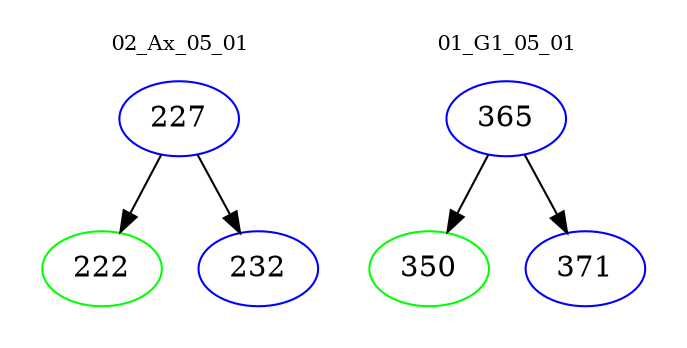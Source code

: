 digraph{
subgraph cluster_0 {
color = white
label = "02_Ax_05_01";
fontsize=10;
T0_227 [label="227", color="blue"]
T0_227 -> T0_222 [color="black"]
T0_222 [label="222", color="green"]
T0_227 -> T0_232 [color="black"]
T0_232 [label="232", color="blue"]
}
subgraph cluster_1 {
color = white
label = "01_G1_05_01";
fontsize=10;
T1_365 [label="365", color="blue"]
T1_365 -> T1_350 [color="black"]
T1_350 [label="350", color="green"]
T1_365 -> T1_371 [color="black"]
T1_371 [label="371", color="blue"]
}
}
